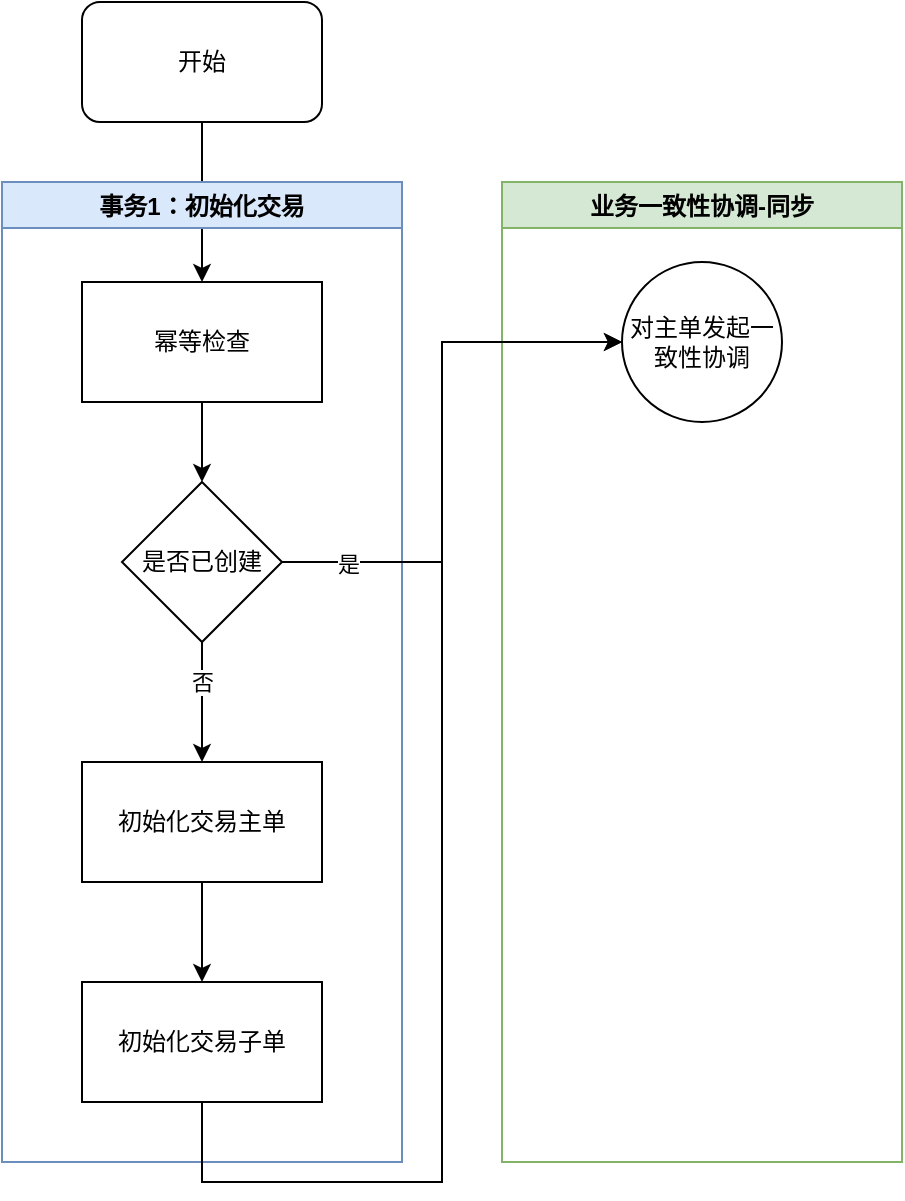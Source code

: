 <mxfile version="20.2.7" type="github">
  <diagram id="cBwCqC7cKEnAckgL5tws" name="第 1 页">
    <mxGraphModel dx="1298" dy="834" grid="1" gridSize="10" guides="1" tooltips="1" connect="1" arrows="1" fold="1" page="1" pageScale="1" pageWidth="827" pageHeight="1169" math="0" shadow="0">
      <root>
        <mxCell id="0" />
        <mxCell id="1" parent="0" />
        <mxCell id="a1qoHvp3q9dnZEzVA2mn-8" style="edgeStyle=orthogonalEdgeStyle;rounded=0;orthogonalLoop=1;jettySize=auto;html=1;entryX=0.5;entryY=0;entryDx=0;entryDy=0;" parent="1" source="a1qoHvp3q9dnZEzVA2mn-1" target="a1qoHvp3q9dnZEzVA2mn-3" edge="1">
          <mxGeometry relative="1" as="geometry" />
        </mxCell>
        <mxCell id="a1qoHvp3q9dnZEzVA2mn-1" value="开始" style="rounded=1;whiteSpace=wrap;html=1;" parent="1" vertex="1">
          <mxGeometry x="240" y="80" width="120" height="60" as="geometry" />
        </mxCell>
        <mxCell id="a1qoHvp3q9dnZEzVA2mn-6" value="事务1：初始化交易" style="swimlane;fillColor=#dae8fc;strokeColor=#6c8ebf;" parent="1" vertex="1">
          <mxGeometry x="200" y="170" width="200" height="490" as="geometry" />
        </mxCell>
        <mxCell id="a1qoHvp3q9dnZEzVA2mn-10" style="edgeStyle=orthogonalEdgeStyle;rounded=0;orthogonalLoop=1;jettySize=auto;html=1;entryX=0.5;entryY=0;entryDx=0;entryDy=0;" parent="a1qoHvp3q9dnZEzVA2mn-6" source="a1qoHvp3q9dnZEzVA2mn-4" target="a1qoHvp3q9dnZEzVA2mn-5" edge="1">
          <mxGeometry relative="1" as="geometry" />
        </mxCell>
        <mxCell id="a1qoHvp3q9dnZEzVA2mn-4" value="初始化交易主单" style="rounded=0;whiteSpace=wrap;html=1;" parent="a1qoHvp3q9dnZEzVA2mn-6" vertex="1">
          <mxGeometry x="40" y="290" width="120" height="60" as="geometry" />
        </mxCell>
        <mxCell id="a1qoHvp3q9dnZEzVA2mn-5" value="初始化交易子单" style="rounded=0;whiteSpace=wrap;html=1;" parent="a1qoHvp3q9dnZEzVA2mn-6" vertex="1">
          <mxGeometry x="40" y="400" width="120" height="60" as="geometry" />
        </mxCell>
        <mxCell id="a1qoHvp3q9dnZEzVA2mn-14" style="edgeStyle=orthogonalEdgeStyle;rounded=0;orthogonalLoop=1;jettySize=auto;html=1;entryX=0.5;entryY=0;entryDx=0;entryDy=0;" parent="a1qoHvp3q9dnZEzVA2mn-6" source="a1qoHvp3q9dnZEzVA2mn-3" target="a1qoHvp3q9dnZEzVA2mn-13" edge="1">
          <mxGeometry relative="1" as="geometry" />
        </mxCell>
        <mxCell id="a1qoHvp3q9dnZEzVA2mn-3" value="幂等检查" style="rounded=0;whiteSpace=wrap;html=1;" parent="a1qoHvp3q9dnZEzVA2mn-6" vertex="1">
          <mxGeometry x="40" y="50" width="120" height="60" as="geometry" />
        </mxCell>
        <mxCell id="a1qoHvp3q9dnZEzVA2mn-15" style="edgeStyle=orthogonalEdgeStyle;rounded=0;orthogonalLoop=1;jettySize=auto;html=1;entryX=0.5;entryY=0;entryDx=0;entryDy=0;" parent="a1qoHvp3q9dnZEzVA2mn-6" source="a1qoHvp3q9dnZEzVA2mn-13" target="a1qoHvp3q9dnZEzVA2mn-4" edge="1">
          <mxGeometry relative="1" as="geometry">
            <Array as="points">
              <mxPoint x="100" y="260" />
              <mxPoint x="100" y="260" />
            </Array>
          </mxGeometry>
        </mxCell>
        <mxCell id="a1qoHvp3q9dnZEzVA2mn-19" value="否" style="edgeLabel;html=1;align=center;verticalAlign=middle;resizable=0;points=[];" parent="a1qoHvp3q9dnZEzVA2mn-15" vertex="1" connectable="0">
          <mxGeometry x="-0.473" y="2" relative="1" as="geometry">
            <mxPoint x="-2" y="4" as="offset" />
          </mxGeometry>
        </mxCell>
        <mxCell id="a1qoHvp3q9dnZEzVA2mn-13" value="是否已创建" style="rhombus;whiteSpace=wrap;html=1;" parent="a1qoHvp3q9dnZEzVA2mn-6" vertex="1">
          <mxGeometry x="60" y="150" width="80" height="80" as="geometry" />
        </mxCell>
        <mxCell id="a1qoHvp3q9dnZEzVA2mn-7" value="业务一致性协调-同步" style="swimlane;fillColor=#d5e8d4;strokeColor=#82b366;" parent="1" vertex="1">
          <mxGeometry x="450" y="170" width="200" height="490" as="geometry" />
        </mxCell>
        <mxCell id="S9COhhDtWfCG97UEYSJT-1" value="对主单发起一致性协调" style="ellipse;whiteSpace=wrap;html=1;aspect=fixed;" vertex="1" parent="a1qoHvp3q9dnZEzVA2mn-7">
          <mxGeometry x="60" y="40" width="80" height="80" as="geometry" />
        </mxCell>
        <mxCell id="a1qoHvp3q9dnZEzVA2mn-16" style="edgeStyle=orthogonalEdgeStyle;rounded=0;orthogonalLoop=1;jettySize=auto;html=1;entryX=0;entryY=0.5;entryDx=0;entryDy=0;exitX=0.5;exitY=1;exitDx=0;exitDy=0;" parent="1" source="a1qoHvp3q9dnZEzVA2mn-5" target="S9COhhDtWfCG97UEYSJT-1" edge="1">
          <mxGeometry relative="1" as="geometry">
            <Array as="points">
              <mxPoint x="300" y="670" />
              <mxPoint x="420" y="670" />
              <mxPoint x="420" y="250" />
            </Array>
            <mxPoint x="490" y="250" as="targetPoint" />
          </mxGeometry>
        </mxCell>
        <mxCell id="a1qoHvp3q9dnZEzVA2mn-17" style="edgeStyle=orthogonalEdgeStyle;rounded=0;orthogonalLoop=1;jettySize=auto;html=1;entryX=0;entryY=0.5;entryDx=0;entryDy=0;" parent="1" source="a1qoHvp3q9dnZEzVA2mn-13" target="S9COhhDtWfCG97UEYSJT-1" edge="1">
          <mxGeometry relative="1" as="geometry">
            <Array as="points">
              <mxPoint x="420" y="360" />
              <mxPoint x="420" y="250" />
            </Array>
            <mxPoint x="490" y="250" as="targetPoint" />
          </mxGeometry>
        </mxCell>
        <mxCell id="a1qoHvp3q9dnZEzVA2mn-18" value="是" style="edgeLabel;html=1;align=center;verticalAlign=middle;resizable=0;points=[];" parent="a1qoHvp3q9dnZEzVA2mn-17" vertex="1" connectable="0">
          <mxGeometry x="-0.763" y="-1" relative="1" as="geometry">
            <mxPoint as="offset" />
          </mxGeometry>
        </mxCell>
      </root>
    </mxGraphModel>
  </diagram>
</mxfile>
